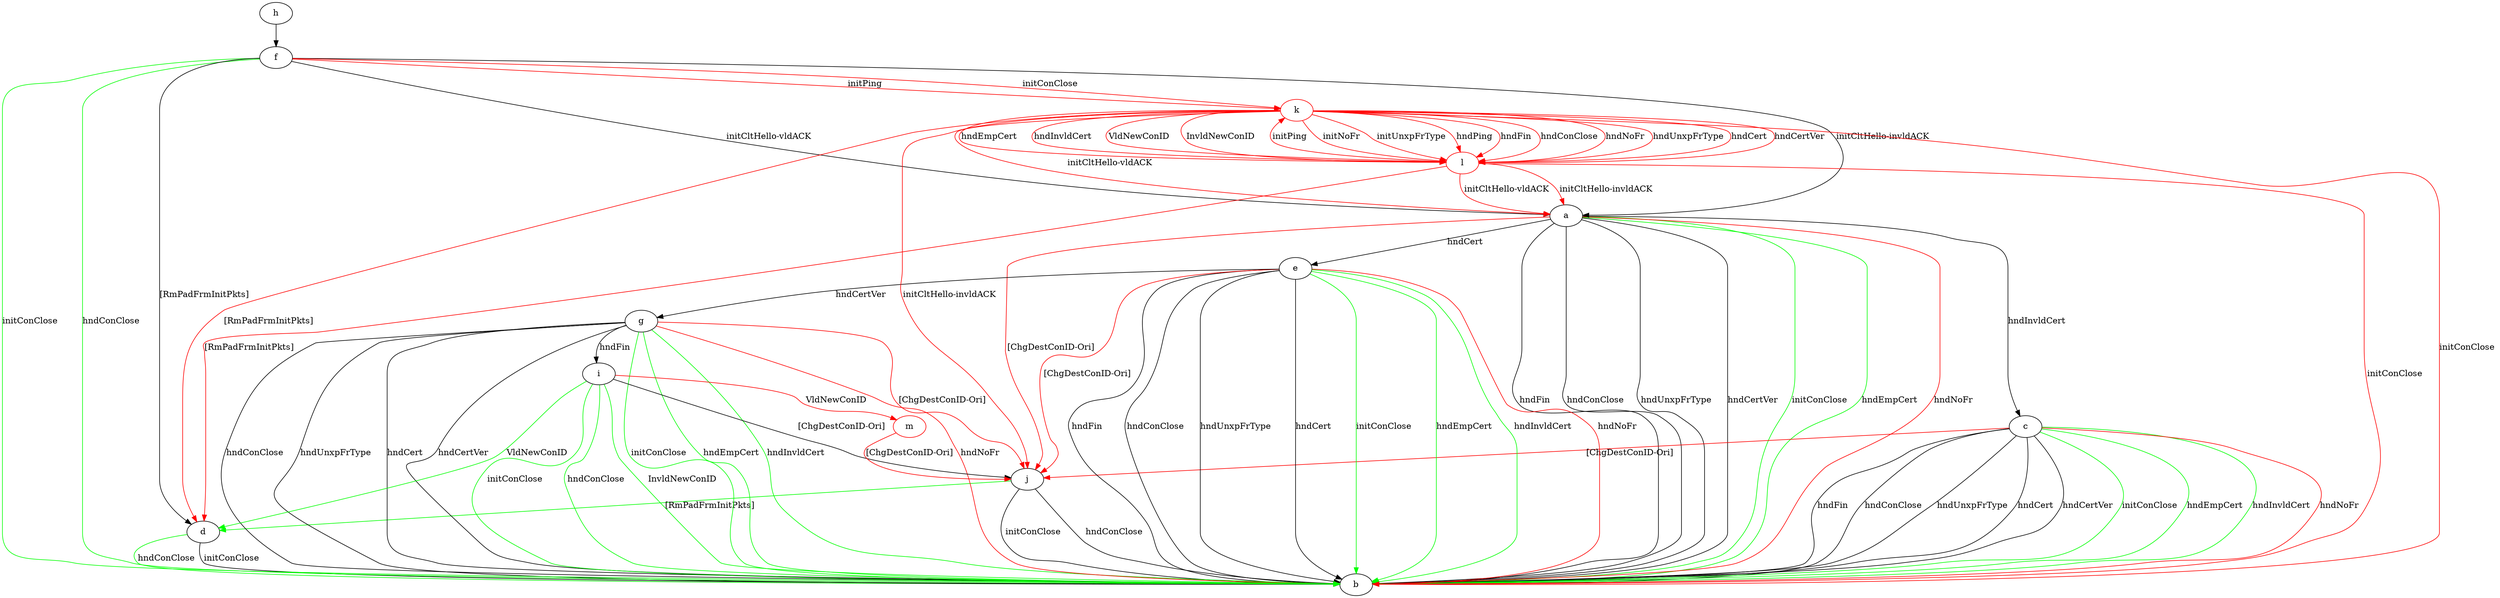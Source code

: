digraph "" {
	a -> b	[key=0,
		label="hndFin "];
	a -> b	[key=1,
		label="hndConClose "];
	a -> b	[key=2,
		label="hndUnxpFrType "];
	a -> b	[key=3,
		label="hndCertVer "];
	a -> b	[key=4,
		color=green,
		label="initConClose "];
	a -> b	[key=5,
		color=green,
		label="hndEmpCert "];
	a -> b	[key=6,
		color=red,
		label="hndNoFr "];
	a -> c	[key=0,
		label="hndInvldCert "];
	a -> e	[key=0,
		label="hndCert "];
	a -> j	[key=0,
		color=red,
		label="[ChgDestConID-Ori] "];
	c -> b	[key=0,
		label="hndFin "];
	c -> b	[key=1,
		label="hndConClose "];
	c -> b	[key=2,
		label="hndUnxpFrType "];
	c -> b	[key=3,
		label="hndCert "];
	c -> b	[key=4,
		label="hndCertVer "];
	c -> b	[key=5,
		color=green,
		label="initConClose "];
	c -> b	[key=6,
		color=green,
		label="hndEmpCert "];
	c -> b	[key=7,
		color=green,
		label="hndInvldCert "];
	c -> b	[key=8,
		color=red,
		label="hndNoFr "];
	c -> j	[key=0,
		color=red,
		label="[ChgDestConID-Ori] "];
	d -> b	[key=0,
		label="initConClose "];
	d -> b	[key=1,
		color=green,
		label="hndConClose "];
	e -> b	[key=0,
		label="hndFin "];
	e -> b	[key=1,
		label="hndConClose "];
	e -> b	[key=2,
		label="hndUnxpFrType "];
	e -> b	[key=3,
		label="hndCert "];
	e -> b	[key=4,
		color=green,
		label="initConClose "];
	e -> b	[key=5,
		color=green,
		label="hndEmpCert "];
	e -> b	[key=6,
		color=green,
		label="hndInvldCert "];
	e -> b	[key=7,
		color=red,
		label="hndNoFr "];
	e -> g	[key=0,
		label="hndCertVer "];
	e -> j	[key=0,
		color=red,
		label="[ChgDestConID-Ori] "];
	f -> a	[key=0,
		label="initCltHello-vldACK "];
	f -> a	[key=1,
		label="initCltHello-invldACK "];
	f -> b	[key=0,
		color=green,
		label="initConClose "];
	f -> b	[key=1,
		color=green,
		label="hndConClose "];
	f -> d	[key=0,
		label="[RmPadFrmInitPkts] "];
	k	[color=red];
	f -> k	[key=0,
		color=red,
		label="initPing "];
	f -> k	[key=1,
		color=red,
		label="initConClose "];
	g -> b	[key=0,
		label="hndConClose "];
	g -> b	[key=1,
		label="hndUnxpFrType "];
	g -> b	[key=2,
		label="hndCert "];
	g -> b	[key=3,
		label="hndCertVer "];
	g -> b	[key=4,
		color=green,
		label="initConClose "];
	g -> b	[key=5,
		color=green,
		label="hndEmpCert "];
	g -> b	[key=6,
		color=green,
		label="hndInvldCert "];
	g -> b	[key=7,
		color=red,
		label="hndNoFr "];
	g -> i	[key=0,
		label="hndFin "];
	g -> j	[key=0,
		color=red,
		label="[ChgDestConID-Ori] "];
	h -> f	[key=0];
	i -> b	[key=0,
		color=green,
		label="initConClose "];
	i -> b	[key=1,
		color=green,
		label="hndConClose "];
	i -> b	[key=2,
		color=green,
		label="InvldNewConID "];
	i -> d	[key=0,
		color=green,
		label="VldNewConID "];
	i -> j	[key=0,
		label="[ChgDestConID-Ori] "];
	m	[color=red];
	i -> m	[key=0,
		color=red,
		label="VldNewConID "];
	j -> b	[key=0,
		label="initConClose "];
	j -> b	[key=1,
		label="hndConClose "];
	j -> d	[key=0,
		color=green,
		label="[RmPadFrmInitPkts] "];
	k -> a	[key=0,
		color=red,
		label="initCltHello-vldACK "];
	k -> b	[key=0,
		color=red,
		label="initConClose "];
	k -> d	[key=0,
		color=red,
		label="[RmPadFrmInitPkts] "];
	k -> j	[key=0,
		color=red,
		label="initCltHello-invldACK "];
	l	[color=red];
	k -> l	[key=0,
		color=red,
		label="initNoFr "];
	k -> l	[key=1,
		color=red,
		label="initUnxpFrType "];
	k -> l	[key=2,
		color=red,
		label="hndPing "];
	k -> l	[key=3,
		color=red,
		label="hndFin "];
	k -> l	[key=4,
		color=red,
		label="hndConClose "];
	k -> l	[key=5,
		color=red,
		label="hndNoFr "];
	k -> l	[key=6,
		color=red,
		label="hndUnxpFrType "];
	k -> l	[key=7,
		color=red,
		label="hndCert "];
	k -> l	[key=8,
		color=red,
		label="hndCertVer "];
	k -> l	[key=9,
		color=red,
		label="hndEmpCert "];
	k -> l	[key=10,
		color=red,
		label="hndInvldCert "];
	k -> l	[key=11,
		color=red,
		label="VldNewConID "];
	k -> l	[key=12,
		color=red,
		label="InvldNewConID "];
	l -> a	[key=0,
		color=red,
		label="initCltHello-vldACK "];
	l -> a	[key=1,
		color=red,
		label="initCltHello-invldACK "];
	l -> b	[key=0,
		color=red,
		label="initConClose "];
	l -> d	[key=0,
		color=red,
		label="[RmPadFrmInitPkts] "];
	l -> k	[key=0,
		color=red,
		label="initPing "];
	m -> j	[key=0,
		color=red,
		label="[ChgDestConID-Ori] "];
}
